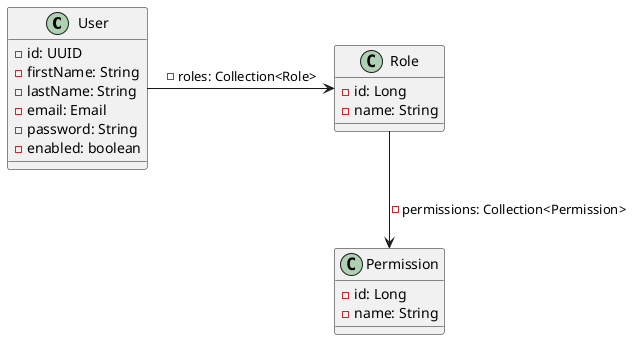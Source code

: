 @startuml
'https://plantuml.com/class-diagram

class User {
    -id: UUID
    -firstName: String
    -lastName: String
    -email: Email
    -password: String
    -enabled: boolean
}

class Role {
    -id: Long
    -name: String
}

class Permission {
    -id: Long
    -name: String
}

User -> Role: -roles: Collection<Role>

Role --> Permission: -permissions: Collection<Permission>

@enduml